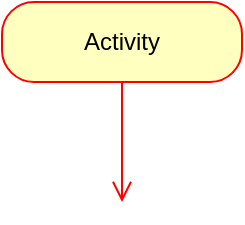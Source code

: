<mxfile version="14.4.6" type="github">
  <diagram id="mth1XHLRiR3HEthGoQ_H" name="Page-1">
    <mxGraphModel dx="1054" dy="517" grid="1" gridSize="10" guides="1" tooltips="1" connect="1" arrows="1" fold="1" page="1" pageScale="1" pageWidth="850" pageHeight="1100" math="0" shadow="0">
      <root>
        <mxCell id="0" />
        <mxCell id="1" parent="0" />
        <mxCell id="E3tF4ejNkiCeJlpFcjpz-1" value="Activity" style="rounded=1;whiteSpace=wrap;html=1;arcSize=40;fontColor=#000000;fillColor=#ffffc0;strokeColor=#ff0000;sketch=0;" vertex="1" parent="1">
          <mxGeometry x="140" y="60" width="120" height="40" as="geometry" />
        </mxCell>
        <mxCell id="E3tF4ejNkiCeJlpFcjpz-2" value="" style="edgeStyle=orthogonalEdgeStyle;html=1;verticalAlign=bottom;endArrow=open;endSize=8;strokeColor=#ff0000;fillColor=#B2C9AB;fontColor=#46495D;" edge="1" source="E3tF4ejNkiCeJlpFcjpz-1" parent="1">
          <mxGeometry relative="1" as="geometry">
            <mxPoint x="200" y="160" as="targetPoint" />
          </mxGeometry>
        </mxCell>
      </root>
    </mxGraphModel>
  </diagram>
</mxfile>
